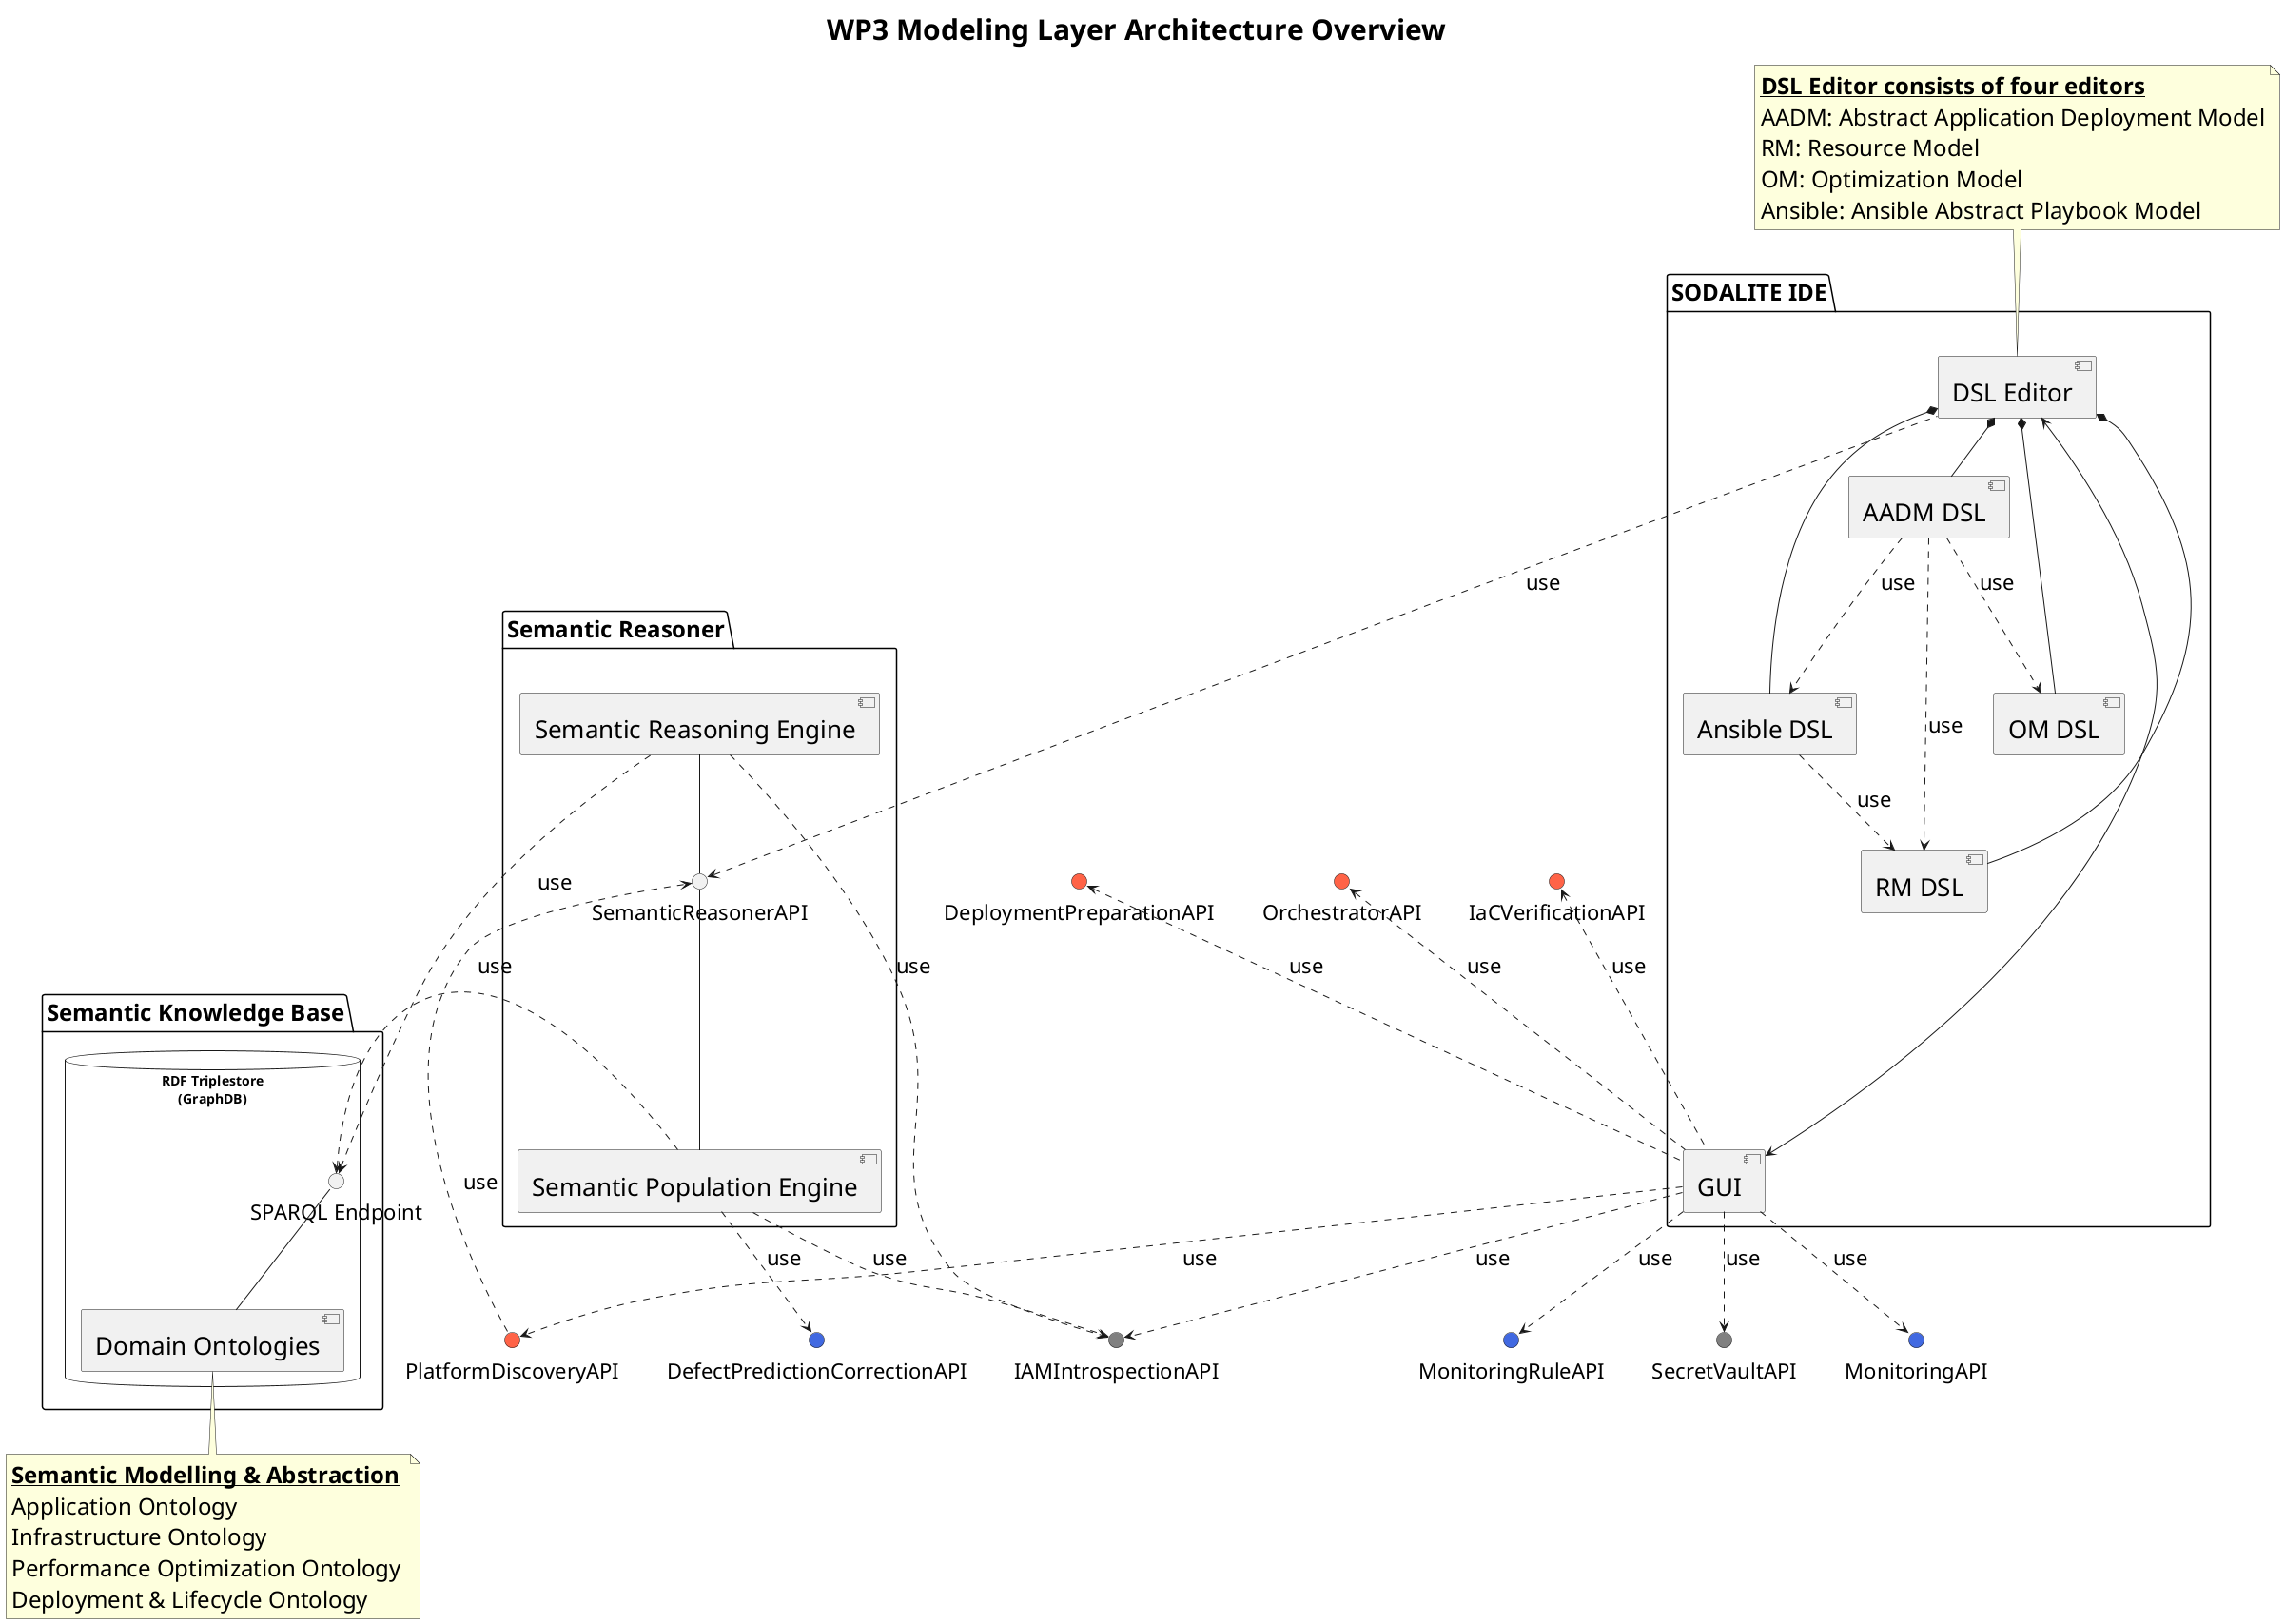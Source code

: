 @startuml
title WP3 Modeling Layer Architecture Overview
skinparam componentFontSize 26
skinparam componentArrowFontSize 22
skinparam packageFontSize 24
skinparam interfaceFontSize 22
skinparam titleFontSize 30
skinparam NoteFontSize 24


interface "IAMIntrospectionAPI" as AAUAPI #808080
interface "SecretVaultAPI" as SecretVaultAPI #808080
interface "DeploymentPreparationAPI" as deploymentPreparationAPI #FF6347
interface "DefectPredictionCorrectionAPI" as correctionAPI #4169E1
interface "MonitoringAPI" as monitoringAPI #4169E1
interface "MonitoringRuleAPI" as monitoringRuleAPI #4169E1
interface "IaCVerificationAPI" as iacverificationAPI #FF6347
interface "OrchestratorAPI" as orchestratorAPI #FF6347
interface "PlatformDiscoveryAPI" as PDS #FF6347

package "SODALITE IDE" as IDE {
    component [DSL Editor] as ideDSLeditor
    component [AADM DSL] as AADM
    component [RM DSL] as RM
    component [OM DSL] as OM
    component [Ansible DSL] as Ansible

    ideDSLeditor *-- AADM
    ideDSLeditor *-- RM
    ideDSLeditor *-- OM
    ideDSLeditor *-- Ansible
    AADM ..> Ansible: use
    AADM ..> RM: use
    AADM ..> OM: use
    Ansible ..> RM :use
    component [GUI] as ideGUI
}

note top of ideDSLeditor
   __**DSL Editor consists of four editors**__ 
   AADM: Abstract Application Deployment Model
   RM: Resource Model
   OM: Optimization Model
   Ansible: Ansible Abstract Playbook Model
end note


package "Semantic Reasoner" as res {
    interface "SemanticReasonerAPI" as resAPI
    component [Semantic Population Engine] as resPopulationEngine
    component [Semantic Reasoning Engine] as resReasoningEngine
}

package "Semantic Knowledge Base" as repo {
    database "RDF Triplestore\n(GraphDB)" as triplestore {
        interface "SPARQL Endpoint" as repoEndpoint
        component [Domain Ontologies] as repoOntologies
    }
}

note bottom of repoOntologies
   __**Semantic Modelling & Abstraction**__ 
   Application Ontology
   Infrastructure Ontology
   Performance Optimization Ontology
   Deployment & Lifecycle Ontology
end note

ideGUI ..> PDS : use
PDS ..> resAPI : use
resAPI -down- resPopulationEngine
resAPI -up- resReasoningEngine
ideDSLeditor .left.> resAPI: use
ideDSLeditor <-down----> ideGUI 
repoOntologies -up- repoEndpoint
resPopulationEngine .right.> repoEndpoint: use
resReasoningEngine .left.> repoEndpoint: use
resReasoningEngine ..> AAUAPI: use
resPopulationEngine ..> correctionAPI: use
resPopulationEngine ..> AAUAPI: use
ideGUI .up.> deploymentPreparationAPI : use
ideGUI ..> monitoringAPI : use
ideGUI ..> monitoringRuleAPI : use
ideGUI .up.> iacverificationAPI : use
ideGUI ..> SecretVaultAPI : use
ideGUI .up.> orchestratorAPI : use
ideGUI ..> AAUAPI: use
@enduml